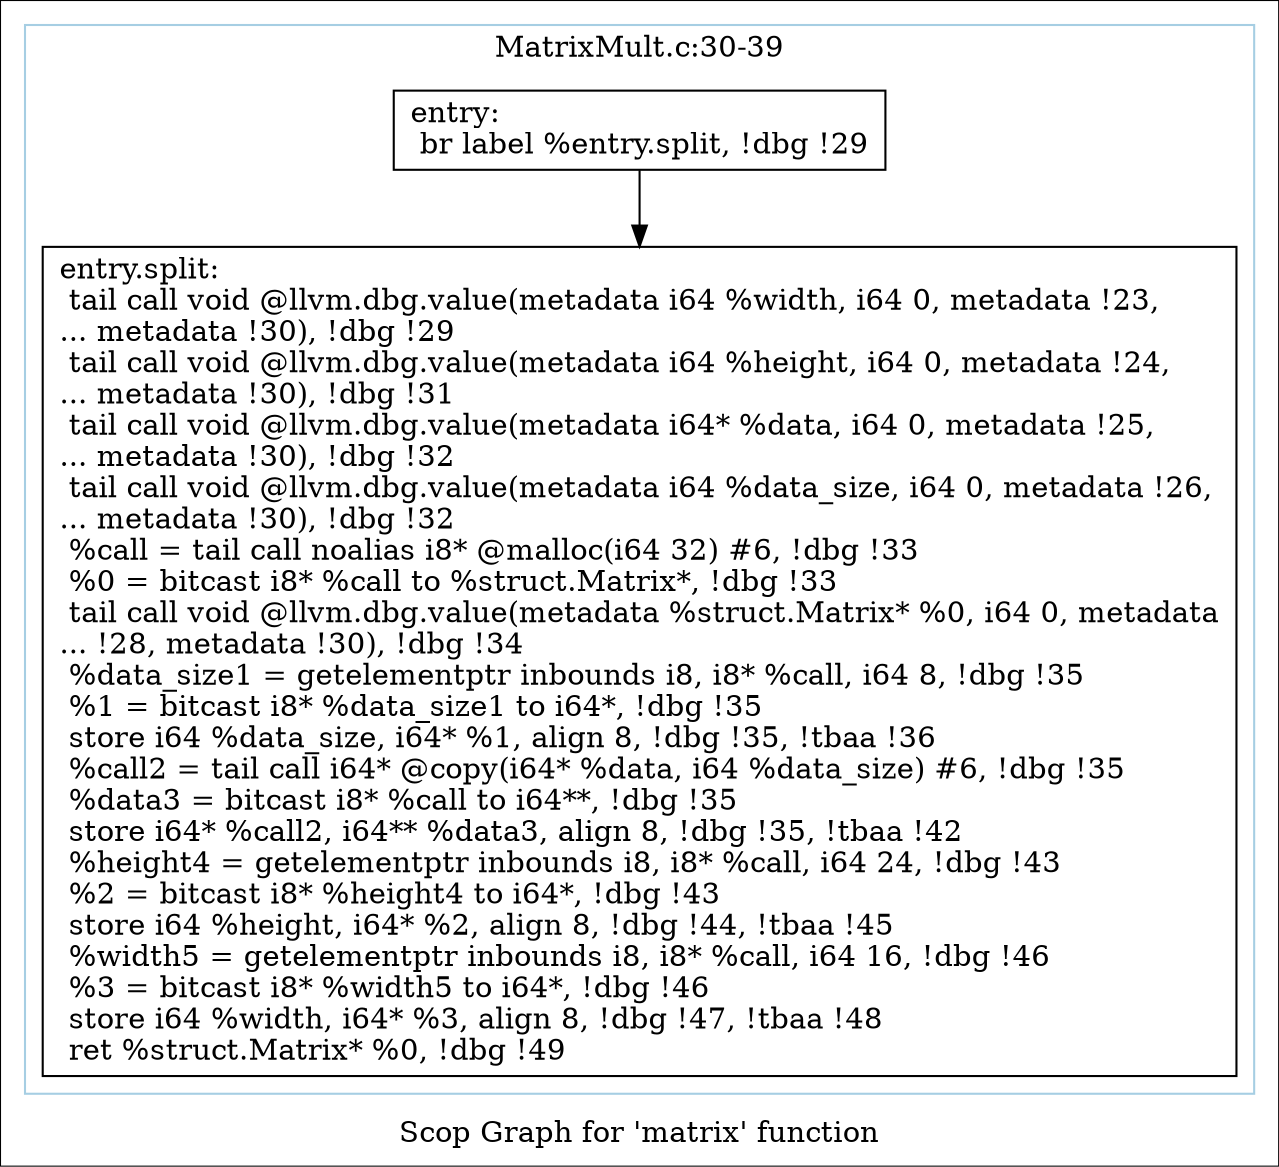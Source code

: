 digraph "Scop Graph for 'matrix' function" {
	label="Scop Graph for 'matrix' function";

	Node0x9578fa0 [shape=record,label="{entry:\l  br label %entry.split, !dbg !29\l}"];
	Node0x9578fa0 -> Node0x94d6870;
	Node0x94d6870 [shape=record,label="{entry.split:                                      \l  tail call void @llvm.dbg.value(metadata i64 %width, i64 0, metadata !23,\l... metadata !30), !dbg !29\l  tail call void @llvm.dbg.value(metadata i64 %height, i64 0, metadata !24,\l... metadata !30), !dbg !31\l  tail call void @llvm.dbg.value(metadata i64* %data, i64 0, metadata !25,\l... metadata !30), !dbg !32\l  tail call void @llvm.dbg.value(metadata i64 %data_size, i64 0, metadata !26,\l... metadata !30), !dbg !32\l  %call = tail call noalias i8* @malloc(i64 32) #6, !dbg !33\l  %0 = bitcast i8* %call to %struct.Matrix*, !dbg !33\l  tail call void @llvm.dbg.value(metadata %struct.Matrix* %0, i64 0, metadata\l... !28, metadata !30), !dbg !34\l  %data_size1 = getelementptr inbounds i8, i8* %call, i64 8, !dbg !35\l  %1 = bitcast i8* %data_size1 to i64*, !dbg !35\l  store i64 %data_size, i64* %1, align 8, !dbg !35, !tbaa !36\l  %call2 = tail call i64* @copy(i64* %data, i64 %data_size) #6, !dbg !35\l  %data3 = bitcast i8* %call to i64**, !dbg !35\l  store i64* %call2, i64** %data3, align 8, !dbg !35, !tbaa !42\l  %height4 = getelementptr inbounds i8, i8* %call, i64 24, !dbg !43\l  %2 = bitcast i8* %height4 to i64*, !dbg !43\l  store i64 %height, i64* %2, align 8, !dbg !44, !tbaa !45\l  %width5 = getelementptr inbounds i8, i8* %call, i64 16, !dbg !46\l  %3 = bitcast i8* %width5 to i64*, !dbg !46\l  store i64 %width, i64* %3, align 8, !dbg !47, !tbaa !48\l  ret %struct.Matrix* %0, !dbg !49\l}"];
	colorscheme = "paired12"
        subgraph cluster_0x9530a80 {
          label = "MatrixMult.c:30-39
";
          style = solid;
          color = 1
          Node0x9578fa0;
          Node0x94d6870;
        }
}

